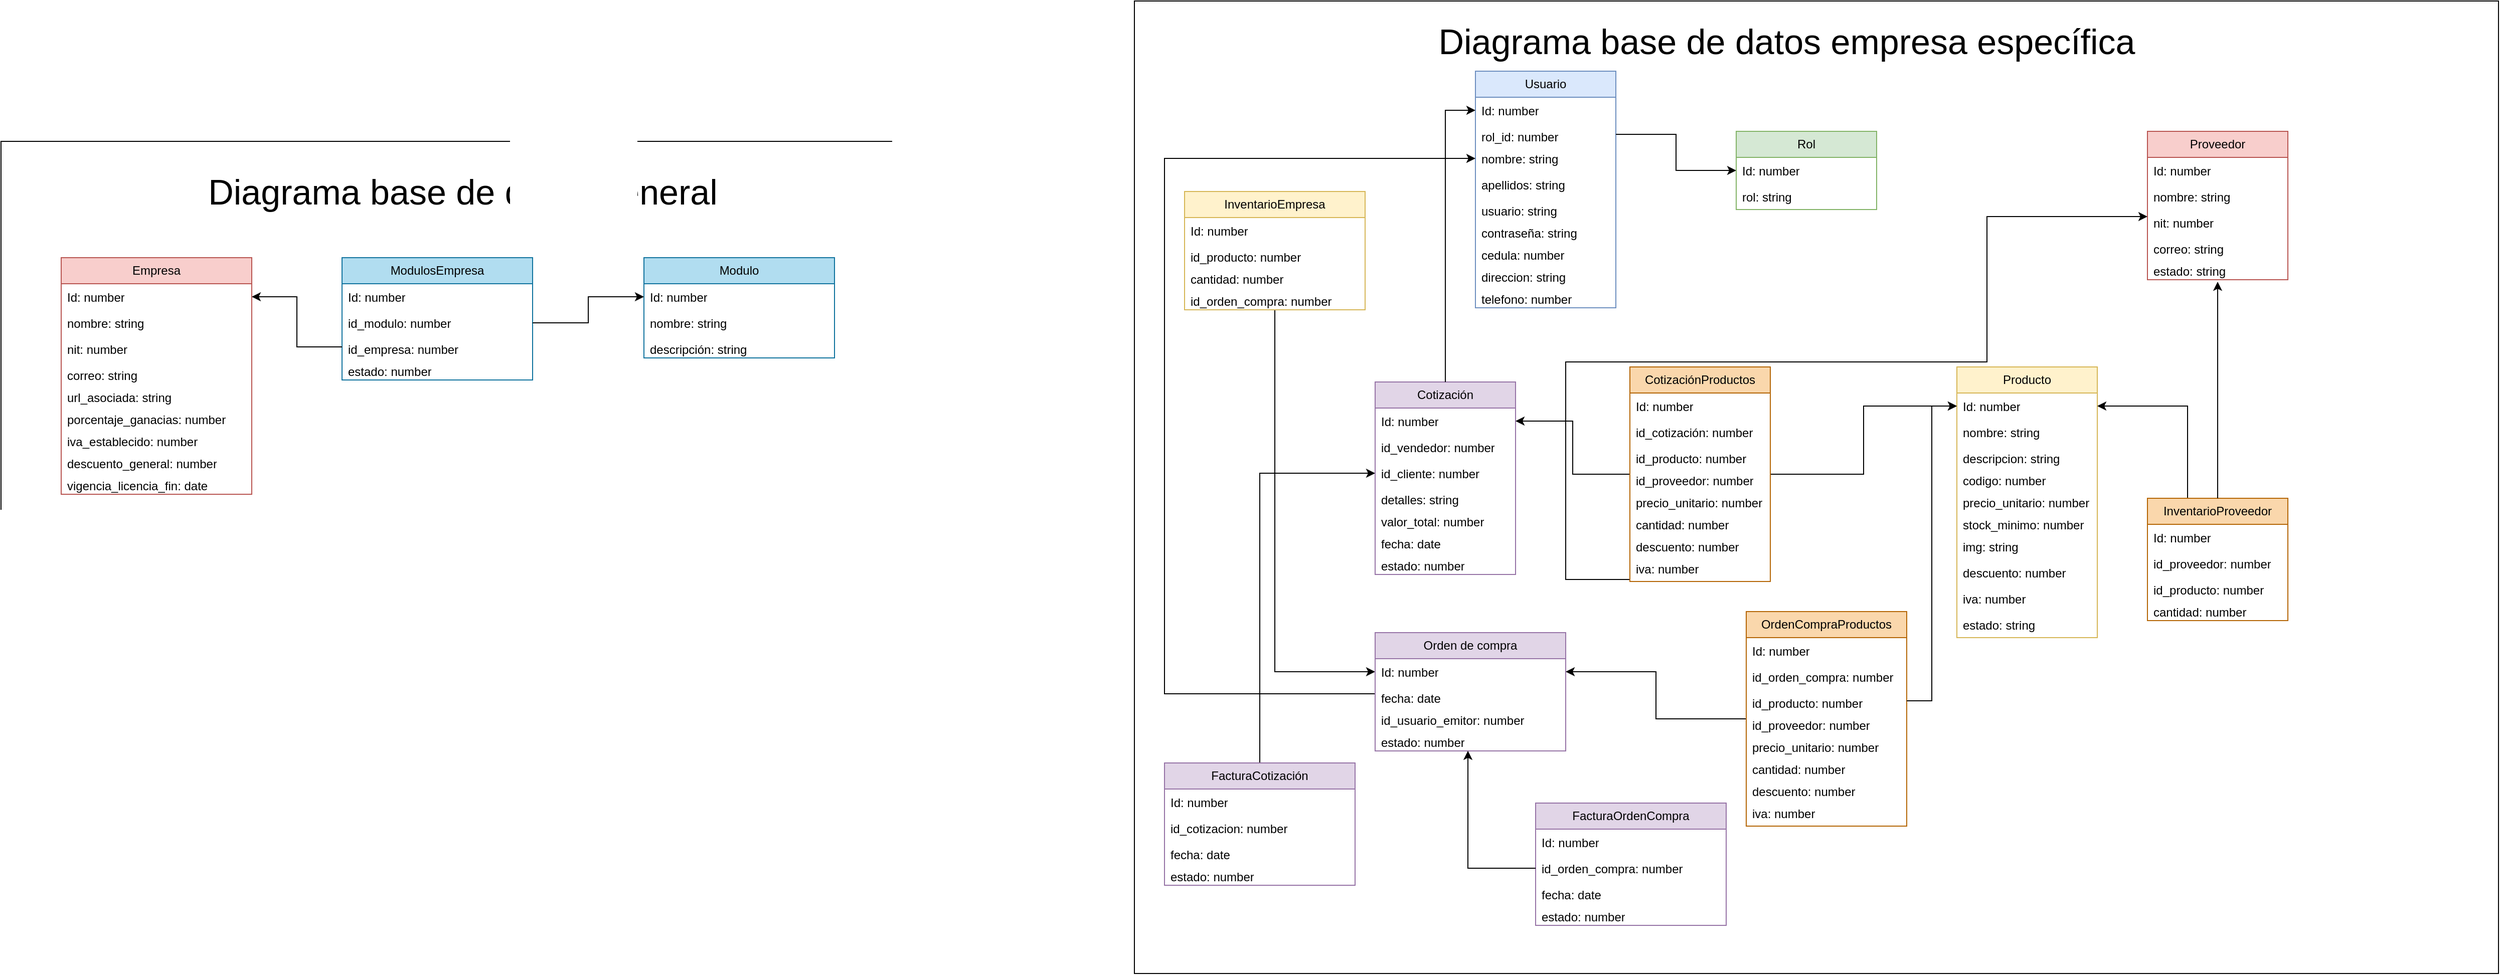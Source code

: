 <mxfile version="24.2.5" type="device">
  <diagram id="C5RBs43oDa-KdzZeNtuy" name="Page-1">
    <mxGraphModel dx="3012" dy="654" grid="1" gridSize="10" guides="1" tooltips="1" connect="1" arrows="1" fold="1" page="1" pageScale="1" pageWidth="827" pageHeight="1169" math="0" shadow="0">
      <root>
        <mxCell id="WIyWlLk6GJQsqaUBKTNV-0" />
        <mxCell id="WIyWlLk6GJQsqaUBKTNV-1" parent="WIyWlLk6GJQsqaUBKTNV-0" />
        <mxCell id="5zGnmyTfFPHYmMDMAzCC-140" value="" style="rounded=0;whiteSpace=wrap;html=1;" parent="WIyWlLk6GJQsqaUBKTNV-1" vertex="1">
          <mxGeometry x="-220" y="20" width="1360" height="970" as="geometry" />
        </mxCell>
        <mxCell id="5zGnmyTfFPHYmMDMAzCC-137" value="" style="rounded=0;whiteSpace=wrap;html=1;" parent="WIyWlLk6GJQsqaUBKTNV-1" vertex="1">
          <mxGeometry x="-1350" y="160" width="890" height="390" as="geometry" />
        </mxCell>
        <mxCell id="5zGnmyTfFPHYmMDMAzCC-3" value="Usuario" style="swimlane;fontStyle=0;childLayout=stackLayout;horizontal=1;startSize=26;fillColor=#dae8fc;horizontalStack=0;resizeParent=1;resizeParentMax=0;resizeLast=0;collapsible=1;marginBottom=0;whiteSpace=wrap;html=1;strokeColor=#6c8ebf;" parent="WIyWlLk6GJQsqaUBKTNV-1" vertex="1">
          <mxGeometry x="120" y="90" width="140" height="236" as="geometry" />
        </mxCell>
        <mxCell id="5zGnmyTfFPHYmMDMAzCC-4" value="Id: number" style="text;strokeColor=none;fillColor=none;align=left;verticalAlign=top;spacingLeft=4;spacingRight=4;overflow=hidden;rotatable=0;points=[[0,0.5],[1,0.5]];portConstraint=eastwest;whiteSpace=wrap;html=1;" parent="5zGnmyTfFPHYmMDMAzCC-3" vertex="1">
          <mxGeometry y="26" width="140" height="26" as="geometry" />
        </mxCell>
        <mxCell id="5zGnmyTfFPHYmMDMAzCC-10" value="rol_id: number" style="text;strokeColor=none;fillColor=none;align=left;verticalAlign=top;spacingLeft=4;spacingRight=4;overflow=hidden;rotatable=0;points=[[0,0.5],[1,0.5]];portConstraint=eastwest;whiteSpace=wrap;html=1;" parent="5zGnmyTfFPHYmMDMAzCC-3" vertex="1">
          <mxGeometry y="52" width="140" height="22" as="geometry" />
        </mxCell>
        <mxCell id="5zGnmyTfFPHYmMDMAzCC-5" value="nombre: string" style="text;strokeColor=none;fillColor=none;align=left;verticalAlign=top;spacingLeft=4;spacingRight=4;overflow=hidden;rotatable=0;points=[[0,0.5],[1,0.5]];portConstraint=eastwest;whiteSpace=wrap;html=1;" parent="5zGnmyTfFPHYmMDMAzCC-3" vertex="1">
          <mxGeometry y="74" width="140" height="26" as="geometry" />
        </mxCell>
        <mxCell id="5zGnmyTfFPHYmMDMAzCC-6" value="apellidos: string" style="text;strokeColor=none;fillColor=none;align=left;verticalAlign=top;spacingLeft=4;spacingRight=4;overflow=hidden;rotatable=0;points=[[0,0.5],[1,0.5]];portConstraint=eastwest;whiteSpace=wrap;html=1;" parent="5zGnmyTfFPHYmMDMAzCC-3" vertex="1">
          <mxGeometry y="100" width="140" height="26" as="geometry" />
        </mxCell>
        <mxCell id="5zGnmyTfFPHYmMDMAzCC-9" value="usuario: string" style="text;strokeColor=none;fillColor=none;align=left;verticalAlign=top;spacingLeft=4;spacingRight=4;overflow=hidden;rotatable=0;points=[[0,0.5],[1,0.5]];portConstraint=eastwest;whiteSpace=wrap;html=1;" parent="5zGnmyTfFPHYmMDMAzCC-3" vertex="1">
          <mxGeometry y="126" width="140" height="22" as="geometry" />
        </mxCell>
        <mxCell id="5zGnmyTfFPHYmMDMAzCC-14" value="contraseña: string" style="text;strokeColor=none;fillColor=none;align=left;verticalAlign=top;spacingLeft=4;spacingRight=4;overflow=hidden;rotatable=0;points=[[0,0.5],[1,0.5]];portConstraint=eastwest;whiteSpace=wrap;html=1;" parent="5zGnmyTfFPHYmMDMAzCC-3" vertex="1">
          <mxGeometry y="148" width="140" height="22" as="geometry" />
        </mxCell>
        <mxCell id="5zGnmyTfFPHYmMDMAzCC-7" value="cedula: number" style="text;strokeColor=none;fillColor=none;align=left;verticalAlign=top;spacingLeft=4;spacingRight=4;overflow=hidden;rotatable=0;points=[[0,0.5],[1,0.5]];portConstraint=eastwest;whiteSpace=wrap;html=1;" parent="5zGnmyTfFPHYmMDMAzCC-3" vertex="1">
          <mxGeometry y="170" width="140" height="22" as="geometry" />
        </mxCell>
        <mxCell id="5zGnmyTfFPHYmMDMAzCC-144" value="direccion: string" style="text;strokeColor=none;fillColor=none;align=left;verticalAlign=top;spacingLeft=4;spacingRight=4;overflow=hidden;rotatable=0;points=[[0,0.5],[1,0.5]];portConstraint=eastwest;whiteSpace=wrap;html=1;" parent="5zGnmyTfFPHYmMDMAzCC-3" vertex="1">
          <mxGeometry y="192" width="140" height="22" as="geometry" />
        </mxCell>
        <mxCell id="5zGnmyTfFPHYmMDMAzCC-145" value="telefono: number" style="text;strokeColor=none;fillColor=none;align=left;verticalAlign=top;spacingLeft=4;spacingRight=4;overflow=hidden;rotatable=0;points=[[0,0.5],[1,0.5]];portConstraint=eastwest;whiteSpace=wrap;html=1;" parent="5zGnmyTfFPHYmMDMAzCC-3" vertex="1">
          <mxGeometry y="214" width="140" height="22" as="geometry" />
        </mxCell>
        <mxCell id="5zGnmyTfFPHYmMDMAzCC-15" value="Rol" style="swimlane;fontStyle=0;childLayout=stackLayout;horizontal=1;startSize=26;fillColor=#d5e8d4;horizontalStack=0;resizeParent=1;resizeParentMax=0;resizeLast=0;collapsible=1;marginBottom=0;whiteSpace=wrap;html=1;strokeColor=#82b366;" parent="WIyWlLk6GJQsqaUBKTNV-1" vertex="1">
          <mxGeometry x="380" y="150" width="140" height="78" as="geometry" />
        </mxCell>
        <mxCell id="5zGnmyTfFPHYmMDMAzCC-16" value="Id: number" style="text;strokeColor=none;fillColor=none;align=left;verticalAlign=top;spacingLeft=4;spacingRight=4;overflow=hidden;rotatable=0;points=[[0,0.5],[1,0.5]];portConstraint=eastwest;whiteSpace=wrap;html=1;" parent="5zGnmyTfFPHYmMDMAzCC-15" vertex="1">
          <mxGeometry y="26" width="140" height="26" as="geometry" />
        </mxCell>
        <mxCell id="5zGnmyTfFPHYmMDMAzCC-17" value="rol: string" style="text;strokeColor=none;fillColor=none;align=left;verticalAlign=top;spacingLeft=4;spacingRight=4;overflow=hidden;rotatable=0;points=[[0,0.5],[1,0.5]];portConstraint=eastwest;whiteSpace=wrap;html=1;" parent="5zGnmyTfFPHYmMDMAzCC-15" vertex="1">
          <mxGeometry y="52" width="140" height="26" as="geometry" />
        </mxCell>
        <mxCell id="5zGnmyTfFPHYmMDMAzCC-29" value="Proveedor" style="swimlane;fontStyle=0;childLayout=stackLayout;horizontal=1;startSize=26;fillColor=#f8cecc;horizontalStack=0;resizeParent=1;resizeParentMax=0;resizeLast=0;collapsible=1;marginBottom=0;whiteSpace=wrap;html=1;strokeColor=#b85450;" parent="WIyWlLk6GJQsqaUBKTNV-1" vertex="1">
          <mxGeometry x="790" y="150" width="140" height="148" as="geometry" />
        </mxCell>
        <mxCell id="5zGnmyTfFPHYmMDMAzCC-30" value="Id: number" style="text;strokeColor=none;fillColor=none;align=left;verticalAlign=top;spacingLeft=4;spacingRight=4;overflow=hidden;rotatable=0;points=[[0,0.5],[1,0.5]];portConstraint=eastwest;whiteSpace=wrap;html=1;" parent="5zGnmyTfFPHYmMDMAzCC-29" vertex="1">
          <mxGeometry y="26" width="140" height="26" as="geometry" />
        </mxCell>
        <mxCell id="5zGnmyTfFPHYmMDMAzCC-31" value="nombre: string" style="text;strokeColor=none;fillColor=none;align=left;verticalAlign=top;spacingLeft=4;spacingRight=4;overflow=hidden;rotatable=0;points=[[0,0.5],[1,0.5]];portConstraint=eastwest;whiteSpace=wrap;html=1;" parent="5zGnmyTfFPHYmMDMAzCC-29" vertex="1">
          <mxGeometry y="52" width="140" height="26" as="geometry" />
        </mxCell>
        <mxCell id="5zGnmyTfFPHYmMDMAzCC-32" value="nit: number" style="text;strokeColor=none;fillColor=none;align=left;verticalAlign=top;spacingLeft=4;spacingRight=4;overflow=hidden;rotatable=0;points=[[0,0.5],[1,0.5]];portConstraint=eastwest;whiteSpace=wrap;html=1;" parent="5zGnmyTfFPHYmMDMAzCC-29" vertex="1">
          <mxGeometry y="78" width="140" height="26" as="geometry" />
        </mxCell>
        <mxCell id="5zGnmyTfFPHYmMDMAzCC-33" value="correo: string" style="text;strokeColor=none;fillColor=none;align=left;verticalAlign=top;spacingLeft=4;spacingRight=4;overflow=hidden;rotatable=0;points=[[0,0.5],[1,0.5]];portConstraint=eastwest;whiteSpace=wrap;html=1;" parent="5zGnmyTfFPHYmMDMAzCC-29" vertex="1">
          <mxGeometry y="104" width="140" height="22" as="geometry" />
        </mxCell>
        <mxCell id="8UGv5qSKdL5FKsUaXSDd-0" value="estado: string" style="text;strokeColor=none;fillColor=none;align=left;verticalAlign=top;spacingLeft=4;spacingRight=4;overflow=hidden;rotatable=0;points=[[0,0.5],[1,0.5]];portConstraint=eastwest;whiteSpace=wrap;html=1;" vertex="1" parent="5zGnmyTfFPHYmMDMAzCC-29">
          <mxGeometry y="126" width="140" height="22" as="geometry" />
        </mxCell>
        <mxCell id="5zGnmyTfFPHYmMDMAzCC-34" value="Producto" style="swimlane;fontStyle=0;childLayout=stackLayout;horizontal=1;startSize=26;fillColor=#fff2cc;horizontalStack=0;resizeParent=1;resizeParentMax=0;resizeLast=0;collapsible=1;marginBottom=0;whiteSpace=wrap;html=1;strokeColor=#d6b656;" parent="WIyWlLk6GJQsqaUBKTNV-1" vertex="1">
          <mxGeometry x="600" y="385" width="140" height="270" as="geometry" />
        </mxCell>
        <mxCell id="5zGnmyTfFPHYmMDMAzCC-35" value="Id: number" style="text;strokeColor=none;fillColor=none;align=left;verticalAlign=top;spacingLeft=4;spacingRight=4;overflow=hidden;rotatable=0;points=[[0,0.5],[1,0.5]];portConstraint=eastwest;whiteSpace=wrap;html=1;" parent="5zGnmyTfFPHYmMDMAzCC-34" vertex="1">
          <mxGeometry y="26" width="140" height="26" as="geometry" />
        </mxCell>
        <mxCell id="5zGnmyTfFPHYmMDMAzCC-36" value="nombre: string" style="text;strokeColor=none;fillColor=none;align=left;verticalAlign=top;spacingLeft=4;spacingRight=4;overflow=hidden;rotatable=0;points=[[0,0.5],[1,0.5]];portConstraint=eastwest;whiteSpace=wrap;html=1;" parent="5zGnmyTfFPHYmMDMAzCC-34" vertex="1">
          <mxGeometry y="52" width="140" height="26" as="geometry" />
        </mxCell>
        <mxCell id="5zGnmyTfFPHYmMDMAzCC-40" value="descripcion: string" style="text;strokeColor=none;fillColor=none;align=left;verticalAlign=top;spacingLeft=4;spacingRight=4;overflow=hidden;rotatable=0;points=[[0,0.5],[1,0.5]];portConstraint=eastwest;whiteSpace=wrap;html=1;" parent="5zGnmyTfFPHYmMDMAzCC-34" vertex="1">
          <mxGeometry y="78" width="140" height="22" as="geometry" />
        </mxCell>
        <mxCell id="5zGnmyTfFPHYmMDMAzCC-42" value="codigo: number" style="text;strokeColor=none;fillColor=none;align=left;verticalAlign=top;spacingLeft=4;spacingRight=4;overflow=hidden;rotatable=0;points=[[0,0.5],[1,0.5]];portConstraint=eastwest;whiteSpace=wrap;html=1;" parent="5zGnmyTfFPHYmMDMAzCC-34" vertex="1">
          <mxGeometry y="100" width="140" height="22" as="geometry" />
        </mxCell>
        <mxCell id="5zGnmyTfFPHYmMDMAzCC-41" value="precio_unitario: number" style="text;strokeColor=none;fillColor=none;align=left;verticalAlign=top;spacingLeft=4;spacingRight=4;overflow=hidden;rotatable=0;points=[[0,0.5],[1,0.5]];portConstraint=eastwest;whiteSpace=wrap;html=1;" parent="5zGnmyTfFPHYmMDMAzCC-34" vertex="1">
          <mxGeometry y="122" width="140" height="22" as="geometry" />
        </mxCell>
        <mxCell id="5zGnmyTfFPHYmMDMAzCC-39" value="stock_minimo: number" style="text;strokeColor=none;fillColor=none;align=left;verticalAlign=top;spacingLeft=4;spacingRight=4;overflow=hidden;rotatable=0;points=[[0,0.5],[1,0.5]];portConstraint=eastwest;whiteSpace=wrap;html=1;" parent="5zGnmyTfFPHYmMDMAzCC-34" vertex="1">
          <mxGeometry y="144" width="140" height="22" as="geometry" />
        </mxCell>
        <mxCell id="5zGnmyTfFPHYmMDMAzCC-37" value="img: string" style="text;strokeColor=none;fillColor=none;align=left;verticalAlign=top;spacingLeft=4;spacingRight=4;overflow=hidden;rotatable=0;points=[[0,0.5],[1,0.5]];portConstraint=eastwest;whiteSpace=wrap;html=1;" parent="5zGnmyTfFPHYmMDMAzCC-34" vertex="1">
          <mxGeometry y="166" width="140" height="26" as="geometry" />
        </mxCell>
        <mxCell id="5zGnmyTfFPHYmMDMAzCC-47" value="descuento: number" style="text;strokeColor=none;fillColor=none;align=left;verticalAlign=top;spacingLeft=4;spacingRight=4;overflow=hidden;rotatable=0;points=[[0,0.5],[1,0.5]];portConstraint=eastwest;whiteSpace=wrap;html=1;" parent="5zGnmyTfFPHYmMDMAzCC-34" vertex="1">
          <mxGeometry y="192" width="140" height="26" as="geometry" />
        </mxCell>
        <mxCell id="5zGnmyTfFPHYmMDMAzCC-83" value="iva: number" style="text;strokeColor=none;fillColor=none;align=left;verticalAlign=top;spacingLeft=4;spacingRight=4;overflow=hidden;rotatable=0;points=[[0,0.5],[1,0.5]];portConstraint=eastwest;whiteSpace=wrap;html=1;" parent="5zGnmyTfFPHYmMDMAzCC-34" vertex="1">
          <mxGeometry y="218" width="140" height="26" as="geometry" />
        </mxCell>
        <mxCell id="8UGv5qSKdL5FKsUaXSDd-1" value="estado: string" style="text;strokeColor=none;fillColor=none;align=left;verticalAlign=top;spacingLeft=4;spacingRight=4;overflow=hidden;rotatable=0;points=[[0,0.5],[1,0.5]];portConstraint=eastwest;whiteSpace=wrap;html=1;" vertex="1" parent="5zGnmyTfFPHYmMDMAzCC-34">
          <mxGeometry y="244" width="140" height="26" as="geometry" />
        </mxCell>
        <mxCell id="5zGnmyTfFPHYmMDMAzCC-58" style="edgeStyle=orthogonalEdgeStyle;rounded=0;orthogonalLoop=1;jettySize=auto;html=1;entryX=1;entryY=0.5;entryDx=0;entryDy=0;" parent="WIyWlLk6GJQsqaUBKTNV-1" source="5zGnmyTfFPHYmMDMAzCC-48" target="5zGnmyTfFPHYmMDMAzCC-35" edge="1">
          <mxGeometry relative="1" as="geometry">
            <Array as="points">
              <mxPoint x="830" y="424" />
            </Array>
          </mxGeometry>
        </mxCell>
        <mxCell id="5zGnmyTfFPHYmMDMAzCC-48" value="InventarioProveedor" style="swimlane;fontStyle=0;childLayout=stackLayout;horizontal=1;startSize=26;fillColor=#fad7ac;horizontalStack=0;resizeParent=1;resizeParentMax=0;resizeLast=0;collapsible=1;marginBottom=0;whiteSpace=wrap;html=1;strokeColor=#b46504;" parent="WIyWlLk6GJQsqaUBKTNV-1" vertex="1">
          <mxGeometry x="790" y="516" width="140" height="122" as="geometry" />
        </mxCell>
        <mxCell id="5zGnmyTfFPHYmMDMAzCC-49" value="Id: number" style="text;strokeColor=none;fillColor=none;align=left;verticalAlign=top;spacingLeft=4;spacingRight=4;overflow=hidden;rotatable=0;points=[[0,0.5],[1,0.5]];portConstraint=eastwest;whiteSpace=wrap;html=1;" parent="5zGnmyTfFPHYmMDMAzCC-48" vertex="1">
          <mxGeometry y="26" width="140" height="26" as="geometry" />
        </mxCell>
        <mxCell id="5zGnmyTfFPHYmMDMAzCC-50" value="id_proveedor: number" style="text;strokeColor=none;fillColor=none;align=left;verticalAlign=top;spacingLeft=4;spacingRight=4;overflow=hidden;rotatable=0;points=[[0,0.5],[1,0.5]];portConstraint=eastwest;whiteSpace=wrap;html=1;" parent="5zGnmyTfFPHYmMDMAzCC-48" vertex="1">
          <mxGeometry y="52" width="140" height="26" as="geometry" />
        </mxCell>
        <mxCell id="5zGnmyTfFPHYmMDMAzCC-51" value="id_producto: number" style="text;strokeColor=none;fillColor=none;align=left;verticalAlign=top;spacingLeft=4;spacingRight=4;overflow=hidden;rotatable=0;points=[[0,0.5],[1,0.5]];portConstraint=eastwest;whiteSpace=wrap;html=1;" parent="5zGnmyTfFPHYmMDMAzCC-48" vertex="1">
          <mxGeometry y="78" width="140" height="22" as="geometry" />
        </mxCell>
        <mxCell id="5zGnmyTfFPHYmMDMAzCC-52" value="cantidad: number" style="text;strokeColor=none;fillColor=none;align=left;verticalAlign=top;spacingLeft=4;spacingRight=4;overflow=hidden;rotatable=0;points=[[0,0.5],[1,0.5]];portConstraint=eastwest;whiteSpace=wrap;html=1;" parent="5zGnmyTfFPHYmMDMAzCC-48" vertex="1">
          <mxGeometry y="100" width="140" height="22" as="geometry" />
        </mxCell>
        <mxCell id="5zGnmyTfFPHYmMDMAzCC-57" style="edgeStyle=orthogonalEdgeStyle;rounded=0;orthogonalLoop=1;jettySize=auto;html=1;" parent="WIyWlLk6GJQsqaUBKTNV-1" source="5zGnmyTfFPHYmMDMAzCC-48" edge="1">
          <mxGeometry relative="1" as="geometry">
            <mxPoint x="860" y="300" as="targetPoint" />
          </mxGeometry>
        </mxCell>
        <mxCell id="5zGnmyTfFPHYmMDMAzCC-109" style="edgeStyle=orthogonalEdgeStyle;rounded=0;orthogonalLoop=1;jettySize=auto;html=1;entryX=0;entryY=0.5;entryDx=0;entryDy=0;" parent="WIyWlLk6GJQsqaUBKTNV-1" source="5zGnmyTfFPHYmMDMAzCC-59" target="5zGnmyTfFPHYmMDMAzCC-90" edge="1">
          <mxGeometry relative="1" as="geometry" />
        </mxCell>
        <mxCell id="5zGnmyTfFPHYmMDMAzCC-59" value="InventarioEmpresa" style="swimlane;fontStyle=0;childLayout=stackLayout;horizontal=1;startSize=26;fillColor=#fff2cc;horizontalStack=0;resizeParent=1;resizeParentMax=0;resizeLast=0;collapsible=1;marginBottom=0;whiteSpace=wrap;html=1;strokeColor=#d6b656;" parent="WIyWlLk6GJQsqaUBKTNV-1" vertex="1">
          <mxGeometry x="-170" y="210" width="180" height="118" as="geometry" />
        </mxCell>
        <mxCell id="5zGnmyTfFPHYmMDMAzCC-60" value="Id: number" style="text;strokeColor=none;fillColor=none;align=left;verticalAlign=top;spacingLeft=4;spacingRight=4;overflow=hidden;rotatable=0;points=[[0,0.5],[1,0.5]];portConstraint=eastwest;whiteSpace=wrap;html=1;" parent="5zGnmyTfFPHYmMDMAzCC-59" vertex="1">
          <mxGeometry y="26" width="180" height="26" as="geometry" />
        </mxCell>
        <mxCell id="5zGnmyTfFPHYmMDMAzCC-62" value="id_producto: number" style="text;strokeColor=none;fillColor=none;align=left;verticalAlign=top;spacingLeft=4;spacingRight=4;overflow=hidden;rotatable=0;points=[[0,0.5],[1,0.5]];portConstraint=eastwest;whiteSpace=wrap;html=1;" parent="5zGnmyTfFPHYmMDMAzCC-59" vertex="1">
          <mxGeometry y="52" width="180" height="22" as="geometry" />
        </mxCell>
        <mxCell id="5zGnmyTfFPHYmMDMAzCC-63" value="cantidad: number" style="text;strokeColor=none;fillColor=none;align=left;verticalAlign=top;spacingLeft=4;spacingRight=4;overflow=hidden;rotatable=0;points=[[0,0.5],[1,0.5]];portConstraint=eastwest;whiteSpace=wrap;html=1;" parent="5zGnmyTfFPHYmMDMAzCC-59" vertex="1">
          <mxGeometry y="74" width="180" height="22" as="geometry" />
        </mxCell>
        <mxCell id="5zGnmyTfFPHYmMDMAzCC-108" value="id_orden_compra: number" style="text;strokeColor=none;fillColor=none;align=left;verticalAlign=top;spacingLeft=4;spacingRight=4;overflow=hidden;rotatable=0;points=[[0,0.5],[1,0.5]];portConstraint=eastwest;whiteSpace=wrap;html=1;" parent="5zGnmyTfFPHYmMDMAzCC-59" vertex="1">
          <mxGeometry y="96" width="180" height="22" as="geometry" />
        </mxCell>
        <mxCell id="5zGnmyTfFPHYmMDMAzCC-64" value="Cotización" style="swimlane;fontStyle=0;childLayout=stackLayout;horizontal=1;startSize=26;fillColor=#e1d5e7;horizontalStack=0;resizeParent=1;resizeParentMax=0;resizeLast=0;collapsible=1;marginBottom=0;whiteSpace=wrap;html=1;strokeColor=#9673a6;" parent="WIyWlLk6GJQsqaUBKTNV-1" vertex="1">
          <mxGeometry x="20" y="400" width="140" height="192" as="geometry" />
        </mxCell>
        <mxCell id="5zGnmyTfFPHYmMDMAzCC-65" value="Id: number" style="text;strokeColor=none;fillColor=none;align=left;verticalAlign=top;spacingLeft=4;spacingRight=4;overflow=hidden;rotatable=0;points=[[0,0.5],[1,0.5]];portConstraint=eastwest;whiteSpace=wrap;html=1;" parent="5zGnmyTfFPHYmMDMAzCC-64" vertex="1">
          <mxGeometry y="26" width="140" height="26" as="geometry" />
        </mxCell>
        <mxCell id="5zGnmyTfFPHYmMDMAzCC-66" value="id_vendedor: number" style="text;strokeColor=none;fillColor=none;align=left;verticalAlign=top;spacingLeft=4;spacingRight=4;overflow=hidden;rotatable=0;points=[[0,0.5],[1,0.5]];portConstraint=eastwest;whiteSpace=wrap;html=1;" parent="5zGnmyTfFPHYmMDMAzCC-64" vertex="1">
          <mxGeometry y="52" width="140" height="26" as="geometry" />
        </mxCell>
        <mxCell id="5zGnmyTfFPHYmMDMAzCC-86" value="id_cliente: number" style="text;strokeColor=none;fillColor=none;align=left;verticalAlign=top;spacingLeft=4;spacingRight=4;overflow=hidden;rotatable=0;points=[[0,0.5],[1,0.5]];portConstraint=eastwest;whiteSpace=wrap;html=1;" parent="5zGnmyTfFPHYmMDMAzCC-64" vertex="1">
          <mxGeometry y="78" width="140" height="26" as="geometry" />
        </mxCell>
        <mxCell id="5zGnmyTfFPHYmMDMAzCC-67" value="detalles: string" style="text;strokeColor=none;fillColor=none;align=left;verticalAlign=top;spacingLeft=4;spacingRight=4;overflow=hidden;rotatable=0;points=[[0,0.5],[1,0.5]];portConstraint=eastwest;whiteSpace=wrap;html=1;" parent="5zGnmyTfFPHYmMDMAzCC-64" vertex="1">
          <mxGeometry y="104" width="140" height="22" as="geometry" />
        </mxCell>
        <mxCell id="5zGnmyTfFPHYmMDMAzCC-68" value="valor_total: number" style="text;strokeColor=none;fillColor=none;align=left;verticalAlign=top;spacingLeft=4;spacingRight=4;overflow=hidden;rotatable=0;points=[[0,0.5],[1,0.5]];portConstraint=eastwest;whiteSpace=wrap;html=1;" parent="5zGnmyTfFPHYmMDMAzCC-64" vertex="1">
          <mxGeometry y="126" width="140" height="22" as="geometry" />
        </mxCell>
        <mxCell id="5zGnmyTfFPHYmMDMAzCC-85" value="fecha: date" style="text;strokeColor=none;fillColor=none;align=left;verticalAlign=top;spacingLeft=4;spacingRight=4;overflow=hidden;rotatable=0;points=[[0,0.5],[1,0.5]];portConstraint=eastwest;whiteSpace=wrap;html=1;" parent="5zGnmyTfFPHYmMDMAzCC-64" vertex="1">
          <mxGeometry y="148" width="140" height="22" as="geometry" />
        </mxCell>
        <mxCell id="5zGnmyTfFPHYmMDMAzCC-69" value="estado: number" style="text;strokeColor=none;fillColor=none;align=left;verticalAlign=top;spacingLeft=4;spacingRight=4;overflow=hidden;rotatable=0;points=[[0,0.5],[1,0.5]];portConstraint=eastwest;whiteSpace=wrap;html=1;" parent="5zGnmyTfFPHYmMDMAzCC-64" vertex="1">
          <mxGeometry y="170" width="140" height="22" as="geometry" />
        </mxCell>
        <mxCell id="5zGnmyTfFPHYmMDMAzCC-73" style="edgeStyle=orthogonalEdgeStyle;rounded=0;orthogonalLoop=1;jettySize=auto;html=1;entryX=0;entryY=0.5;entryDx=0;entryDy=0;" parent="WIyWlLk6GJQsqaUBKTNV-1" source="5zGnmyTfFPHYmMDMAzCC-64" target="5zGnmyTfFPHYmMDMAzCC-4" edge="1">
          <mxGeometry relative="1" as="geometry">
            <mxPoint x="70" y="300" as="targetPoint" />
          </mxGeometry>
        </mxCell>
        <mxCell id="5zGnmyTfFPHYmMDMAzCC-80" style="edgeStyle=orthogonalEdgeStyle;rounded=0;orthogonalLoop=1;jettySize=auto;html=1;entryX=1;entryY=0.5;entryDx=0;entryDy=0;" parent="WIyWlLk6GJQsqaUBKTNV-1" source="5zGnmyTfFPHYmMDMAzCC-74" target="5zGnmyTfFPHYmMDMAzCC-65" edge="1">
          <mxGeometry relative="1" as="geometry" />
        </mxCell>
        <mxCell id="5zGnmyTfFPHYmMDMAzCC-81" style="edgeStyle=orthogonalEdgeStyle;rounded=0;orthogonalLoop=1;jettySize=auto;html=1;entryX=0;entryY=0.5;entryDx=0;entryDy=0;" parent="WIyWlLk6GJQsqaUBKTNV-1" source="5zGnmyTfFPHYmMDMAzCC-74" target="5zGnmyTfFPHYmMDMAzCC-35" edge="1">
          <mxGeometry relative="1" as="geometry" />
        </mxCell>
        <mxCell id="5zGnmyTfFPHYmMDMAzCC-143" style="edgeStyle=orthogonalEdgeStyle;rounded=0;orthogonalLoop=1;jettySize=auto;html=1;" parent="WIyWlLk6GJQsqaUBKTNV-1" source="5zGnmyTfFPHYmMDMAzCC-74" target="5zGnmyTfFPHYmMDMAzCC-32" edge="1">
          <mxGeometry relative="1" as="geometry">
            <Array as="points">
              <mxPoint x="210" y="597" />
              <mxPoint x="210" y="380" />
              <mxPoint x="630" y="380" />
              <mxPoint x="630" y="235" />
            </Array>
          </mxGeometry>
        </mxCell>
        <mxCell id="5zGnmyTfFPHYmMDMAzCC-74" value="CotizaciónProductos" style="swimlane;fontStyle=0;childLayout=stackLayout;horizontal=1;startSize=26;horizontalStack=0;resizeParent=1;resizeParentMax=0;resizeLast=0;collapsible=1;marginBottom=0;whiteSpace=wrap;html=1;fillColor=#fad7ac;strokeColor=#b46504;" parent="WIyWlLk6GJQsqaUBKTNV-1" vertex="1">
          <mxGeometry x="274" y="385" width="140" height="214" as="geometry" />
        </mxCell>
        <mxCell id="5zGnmyTfFPHYmMDMAzCC-75" value="Id: number" style="text;strokeColor=none;fillColor=none;align=left;verticalAlign=top;spacingLeft=4;spacingRight=4;overflow=hidden;rotatable=0;points=[[0,0.5],[1,0.5]];portConstraint=eastwest;whiteSpace=wrap;html=1;" parent="5zGnmyTfFPHYmMDMAzCC-74" vertex="1">
          <mxGeometry y="26" width="140" height="26" as="geometry" />
        </mxCell>
        <mxCell id="5zGnmyTfFPHYmMDMAzCC-76" value="id_cotización: number" style="text;strokeColor=none;fillColor=none;align=left;verticalAlign=top;spacingLeft=4;spacingRight=4;overflow=hidden;rotatable=0;points=[[0,0.5],[1,0.5]];portConstraint=eastwest;whiteSpace=wrap;html=1;" parent="5zGnmyTfFPHYmMDMAzCC-74" vertex="1">
          <mxGeometry y="52" width="140" height="26" as="geometry" />
        </mxCell>
        <mxCell id="5zGnmyTfFPHYmMDMAzCC-77" value="id_producto: number" style="text;strokeColor=none;fillColor=none;align=left;verticalAlign=top;spacingLeft=4;spacingRight=4;overflow=hidden;rotatable=0;points=[[0,0.5],[1,0.5]];portConstraint=eastwest;whiteSpace=wrap;html=1;" parent="5zGnmyTfFPHYmMDMAzCC-74" vertex="1">
          <mxGeometry y="78" width="140" height="22" as="geometry" />
        </mxCell>
        <mxCell id="5zGnmyTfFPHYmMDMAzCC-105" value="id_proveedor: number" style="text;strokeColor=none;fillColor=none;align=left;verticalAlign=top;spacingLeft=4;spacingRight=4;overflow=hidden;rotatable=0;points=[[0,0.5],[1,0.5]];portConstraint=eastwest;whiteSpace=wrap;html=1;" parent="5zGnmyTfFPHYmMDMAzCC-74" vertex="1">
          <mxGeometry y="100" width="140" height="22" as="geometry" />
        </mxCell>
        <mxCell id="5zGnmyTfFPHYmMDMAzCC-87" value="precio_unitario: number" style="text;strokeColor=none;fillColor=none;align=left;verticalAlign=top;spacingLeft=4;spacingRight=4;overflow=hidden;rotatable=0;points=[[0,0.5],[1,0.5]];portConstraint=eastwest;whiteSpace=wrap;html=1;" parent="5zGnmyTfFPHYmMDMAzCC-74" vertex="1">
          <mxGeometry y="122" width="140" height="22" as="geometry" />
        </mxCell>
        <mxCell id="5zGnmyTfFPHYmMDMAzCC-78" value="cantidad: number" style="text;strokeColor=none;fillColor=none;align=left;verticalAlign=top;spacingLeft=4;spacingRight=4;overflow=hidden;rotatable=0;points=[[0,0.5],[1,0.5]];portConstraint=eastwest;whiteSpace=wrap;html=1;" parent="5zGnmyTfFPHYmMDMAzCC-74" vertex="1">
          <mxGeometry y="144" width="140" height="22" as="geometry" />
        </mxCell>
        <mxCell id="5zGnmyTfFPHYmMDMAzCC-79" value="descuento: number" style="text;strokeColor=none;fillColor=none;align=left;verticalAlign=top;spacingLeft=4;spacingRight=4;overflow=hidden;rotatable=0;points=[[0,0.5],[1,0.5]];portConstraint=eastwest;whiteSpace=wrap;html=1;" parent="5zGnmyTfFPHYmMDMAzCC-74" vertex="1">
          <mxGeometry y="166" width="140" height="22" as="geometry" />
        </mxCell>
        <mxCell id="5zGnmyTfFPHYmMDMAzCC-84" value="iva: number" style="text;strokeColor=none;fillColor=none;align=left;verticalAlign=top;spacingLeft=4;spacingRight=4;overflow=hidden;rotatable=0;points=[[0,0.5],[1,0.5]];portConstraint=eastwest;whiteSpace=wrap;html=1;" parent="5zGnmyTfFPHYmMDMAzCC-74" vertex="1">
          <mxGeometry y="188" width="140" height="26" as="geometry" />
        </mxCell>
        <mxCell id="htOPqGFQPIFv7Vnmp9Pe-1" style="edgeStyle=orthogonalEdgeStyle;rounded=0;orthogonalLoop=1;jettySize=auto;html=1;entryX=0;entryY=0.5;entryDx=0;entryDy=0;" parent="WIyWlLk6GJQsqaUBKTNV-1" source="5zGnmyTfFPHYmMDMAzCC-89" target="5zGnmyTfFPHYmMDMAzCC-5" edge="1">
          <mxGeometry relative="1" as="geometry">
            <Array as="points">
              <mxPoint x="-190" y="711" />
              <mxPoint x="-190" y="177" />
            </Array>
          </mxGeometry>
        </mxCell>
        <mxCell id="5zGnmyTfFPHYmMDMAzCC-89" value="Orden de compra" style="swimlane;fontStyle=0;childLayout=stackLayout;horizontal=1;startSize=26;fillColor=#e1d5e7;horizontalStack=0;resizeParent=1;resizeParentMax=0;resizeLast=0;collapsible=1;marginBottom=0;whiteSpace=wrap;html=1;strokeColor=#9673a6;" parent="WIyWlLk6GJQsqaUBKTNV-1" vertex="1">
          <mxGeometry x="20" y="650" width="190" height="118" as="geometry" />
        </mxCell>
        <mxCell id="5zGnmyTfFPHYmMDMAzCC-90" value="Id: number" style="text;strokeColor=none;fillColor=none;align=left;verticalAlign=top;spacingLeft=4;spacingRight=4;overflow=hidden;rotatable=0;points=[[0,0.5],[1,0.5]];portConstraint=eastwest;whiteSpace=wrap;html=1;" parent="5zGnmyTfFPHYmMDMAzCC-89" vertex="1">
          <mxGeometry y="26" width="190" height="26" as="geometry" />
        </mxCell>
        <mxCell id="5zGnmyTfFPHYmMDMAzCC-95" value="fecha: date" style="text;strokeColor=none;fillColor=none;align=left;verticalAlign=top;spacingLeft=4;spacingRight=4;overflow=hidden;rotatable=0;points=[[0,0.5],[1,0.5]];portConstraint=eastwest;whiteSpace=wrap;html=1;" parent="5zGnmyTfFPHYmMDMAzCC-89" vertex="1">
          <mxGeometry y="52" width="190" height="22" as="geometry" />
        </mxCell>
        <mxCell id="htOPqGFQPIFv7Vnmp9Pe-2" value="id_usuario_emitor: number" style="text;strokeColor=none;fillColor=none;align=left;verticalAlign=top;spacingLeft=4;spacingRight=4;overflow=hidden;rotatable=0;points=[[0,0.5],[1,0.5]];portConstraint=eastwest;whiteSpace=wrap;html=1;" parent="5zGnmyTfFPHYmMDMAzCC-89" vertex="1">
          <mxGeometry y="74" width="190" height="22" as="geometry" />
        </mxCell>
        <mxCell id="5zGnmyTfFPHYmMDMAzCC-96" value="estado: number" style="text;strokeColor=none;fillColor=none;align=left;verticalAlign=top;spacingLeft=4;spacingRight=4;overflow=hidden;rotatable=0;points=[[0,0.5],[1,0.5]];portConstraint=eastwest;whiteSpace=wrap;html=1;" parent="5zGnmyTfFPHYmMDMAzCC-89" vertex="1">
          <mxGeometry y="96" width="190" height="22" as="geometry" />
        </mxCell>
        <mxCell id="5zGnmyTfFPHYmMDMAzCC-110" value="Empresa" style="swimlane;fontStyle=0;childLayout=stackLayout;horizontal=1;startSize=26;fillColor=#f8cecc;horizontalStack=0;resizeParent=1;resizeParentMax=0;resizeLast=0;collapsible=1;marginBottom=0;whiteSpace=wrap;html=1;strokeColor=#b85450;" parent="WIyWlLk6GJQsqaUBKTNV-1" vertex="1">
          <mxGeometry x="-1290" y="276" width="190" height="236" as="geometry" />
        </mxCell>
        <mxCell id="5zGnmyTfFPHYmMDMAzCC-111" value="Id: number" style="text;strokeColor=none;fillColor=none;align=left;verticalAlign=top;spacingLeft=4;spacingRight=4;overflow=hidden;rotatable=0;points=[[0,0.5],[1,0.5]];portConstraint=eastwest;whiteSpace=wrap;html=1;" parent="5zGnmyTfFPHYmMDMAzCC-110" vertex="1">
          <mxGeometry y="26" width="190" height="26" as="geometry" />
        </mxCell>
        <mxCell id="5zGnmyTfFPHYmMDMAzCC-112" value="nombre: string" style="text;strokeColor=none;fillColor=none;align=left;verticalAlign=top;spacingLeft=4;spacingRight=4;overflow=hidden;rotatable=0;points=[[0,0.5],[1,0.5]];portConstraint=eastwest;whiteSpace=wrap;html=1;" parent="5zGnmyTfFPHYmMDMAzCC-110" vertex="1">
          <mxGeometry y="52" width="190" height="26" as="geometry" />
        </mxCell>
        <mxCell id="5zGnmyTfFPHYmMDMAzCC-113" value="nit: number" style="text;strokeColor=none;fillColor=none;align=left;verticalAlign=top;spacingLeft=4;spacingRight=4;overflow=hidden;rotatable=0;points=[[0,0.5],[1,0.5]];portConstraint=eastwest;whiteSpace=wrap;html=1;" parent="5zGnmyTfFPHYmMDMAzCC-110" vertex="1">
          <mxGeometry y="78" width="190" height="26" as="geometry" />
        </mxCell>
        <mxCell id="5zGnmyTfFPHYmMDMAzCC-114" value="correo: string" style="text;strokeColor=none;fillColor=none;align=left;verticalAlign=top;spacingLeft=4;spacingRight=4;overflow=hidden;rotatable=0;points=[[0,0.5],[1,0.5]];portConstraint=eastwest;whiteSpace=wrap;html=1;" parent="5zGnmyTfFPHYmMDMAzCC-110" vertex="1">
          <mxGeometry y="104" width="190" height="22" as="geometry" />
        </mxCell>
        <mxCell id="htOPqGFQPIFv7Vnmp9Pe-0" value="url_asociada: string" style="text;strokeColor=none;fillColor=none;align=left;verticalAlign=top;spacingLeft=4;spacingRight=4;overflow=hidden;rotatable=0;points=[[0,0.5],[1,0.5]];portConstraint=eastwest;whiteSpace=wrap;html=1;" parent="5zGnmyTfFPHYmMDMAzCC-110" vertex="1">
          <mxGeometry y="126" width="190" height="22" as="geometry" />
        </mxCell>
        <mxCell id="5zGnmyTfFPHYmMDMAzCC-116" value="porcentaje_ganacias: number" style="text;strokeColor=none;fillColor=none;align=left;verticalAlign=top;spacingLeft=4;spacingRight=4;overflow=hidden;rotatable=0;points=[[0,0.5],[1,0.5]];portConstraint=eastwest;whiteSpace=wrap;html=1;" parent="5zGnmyTfFPHYmMDMAzCC-110" vertex="1">
          <mxGeometry y="148" width="190" height="22" as="geometry" />
        </mxCell>
        <mxCell id="5zGnmyTfFPHYmMDMAzCC-117" value="iva_establecido: number" style="text;strokeColor=none;fillColor=none;align=left;verticalAlign=top;spacingLeft=4;spacingRight=4;overflow=hidden;rotatable=0;points=[[0,0.5],[1,0.5]];portConstraint=eastwest;whiteSpace=wrap;html=1;" parent="5zGnmyTfFPHYmMDMAzCC-110" vertex="1">
          <mxGeometry y="170" width="190" height="22" as="geometry" />
        </mxCell>
        <mxCell id="5zGnmyTfFPHYmMDMAzCC-118" value="descuento_general: number" style="text;strokeColor=none;fillColor=none;align=left;verticalAlign=top;spacingLeft=4;spacingRight=4;overflow=hidden;rotatable=0;points=[[0,0.5],[1,0.5]];portConstraint=eastwest;whiteSpace=wrap;html=1;" parent="5zGnmyTfFPHYmMDMAzCC-110" vertex="1">
          <mxGeometry y="192" width="190" height="22" as="geometry" />
        </mxCell>
        <mxCell id="htOPqGFQPIFv7Vnmp9Pe-17" value="vigencia_licencia_fin: date" style="text;strokeColor=none;fillColor=none;align=left;verticalAlign=top;spacingLeft=4;spacingRight=4;overflow=hidden;rotatable=0;points=[[0,0.5],[1,0.5]];portConstraint=eastwest;whiteSpace=wrap;html=1;" parent="5zGnmyTfFPHYmMDMAzCC-110" vertex="1">
          <mxGeometry y="214" width="190" height="22" as="geometry" />
        </mxCell>
        <mxCell id="5zGnmyTfFPHYmMDMAzCC-119" value="Modulo" style="swimlane;fontStyle=0;childLayout=stackLayout;horizontal=1;startSize=26;fillColor=#b1ddf0;horizontalStack=0;resizeParent=1;resizeParentMax=0;resizeLast=0;collapsible=1;marginBottom=0;whiteSpace=wrap;html=1;strokeColor=#10739e;" parent="WIyWlLk6GJQsqaUBKTNV-1" vertex="1">
          <mxGeometry x="-709" y="276" width="190" height="100" as="geometry" />
        </mxCell>
        <mxCell id="5zGnmyTfFPHYmMDMAzCC-120" value="Id: number" style="text;strokeColor=none;fillColor=none;align=left;verticalAlign=top;spacingLeft=4;spacingRight=4;overflow=hidden;rotatable=0;points=[[0,0.5],[1,0.5]];portConstraint=eastwest;whiteSpace=wrap;html=1;" parent="5zGnmyTfFPHYmMDMAzCC-119" vertex="1">
          <mxGeometry y="26" width="190" height="26" as="geometry" />
        </mxCell>
        <mxCell id="5zGnmyTfFPHYmMDMAzCC-121" value="nombre: string" style="text;strokeColor=none;fillColor=none;align=left;verticalAlign=top;spacingLeft=4;spacingRight=4;overflow=hidden;rotatable=0;points=[[0,0.5],[1,0.5]];portConstraint=eastwest;whiteSpace=wrap;html=1;" parent="5zGnmyTfFPHYmMDMAzCC-119" vertex="1">
          <mxGeometry y="52" width="190" height="26" as="geometry" />
        </mxCell>
        <mxCell id="5zGnmyTfFPHYmMDMAzCC-127" value="descripción: string" style="text;strokeColor=none;fillColor=none;align=left;verticalAlign=top;spacingLeft=4;spacingRight=4;overflow=hidden;rotatable=0;points=[[0,0.5],[1,0.5]];portConstraint=eastwest;whiteSpace=wrap;html=1;" parent="5zGnmyTfFPHYmMDMAzCC-119" vertex="1">
          <mxGeometry y="78" width="190" height="22" as="geometry" />
        </mxCell>
        <mxCell id="5zGnmyTfFPHYmMDMAzCC-128" value="ModulosEmpresa" style="swimlane;fontStyle=0;childLayout=stackLayout;horizontal=1;startSize=26;fillColor=#b1ddf0;horizontalStack=0;resizeParent=1;resizeParentMax=0;resizeLast=0;collapsible=1;marginBottom=0;whiteSpace=wrap;html=1;strokeColor=#10739e;" parent="WIyWlLk6GJQsqaUBKTNV-1" vertex="1">
          <mxGeometry x="-1010" y="276" width="190" height="122" as="geometry" />
        </mxCell>
        <mxCell id="5zGnmyTfFPHYmMDMAzCC-129" value="Id: number" style="text;strokeColor=none;fillColor=none;align=left;verticalAlign=top;spacingLeft=4;spacingRight=4;overflow=hidden;rotatable=0;points=[[0,0.5],[1,0.5]];portConstraint=eastwest;whiteSpace=wrap;html=1;" parent="5zGnmyTfFPHYmMDMAzCC-128" vertex="1">
          <mxGeometry y="26" width="190" height="26" as="geometry" />
        </mxCell>
        <mxCell id="5zGnmyTfFPHYmMDMAzCC-130" value="id_modulo: number" style="text;strokeColor=none;fillColor=none;align=left;verticalAlign=top;spacingLeft=4;spacingRight=4;overflow=hidden;rotatable=0;points=[[0,0.5],[1,0.5]];portConstraint=eastwest;whiteSpace=wrap;html=1;" parent="5zGnmyTfFPHYmMDMAzCC-128" vertex="1">
          <mxGeometry y="52" width="190" height="26" as="geometry" />
        </mxCell>
        <mxCell id="5zGnmyTfFPHYmMDMAzCC-131" value="id_empresa: number" style="text;strokeColor=none;fillColor=none;align=left;verticalAlign=top;spacingLeft=4;spacingRight=4;overflow=hidden;rotatable=0;points=[[0,0.5],[1,0.5]];portConstraint=eastwest;whiteSpace=wrap;html=1;" parent="5zGnmyTfFPHYmMDMAzCC-128" vertex="1">
          <mxGeometry y="78" width="190" height="22" as="geometry" />
        </mxCell>
        <mxCell id="5zGnmyTfFPHYmMDMAzCC-132" value="estado: number" style="text;strokeColor=none;fillColor=none;align=left;verticalAlign=top;spacingLeft=4;spacingRight=4;overflow=hidden;rotatable=0;points=[[0,0.5],[1,0.5]];portConstraint=eastwest;whiteSpace=wrap;html=1;" parent="5zGnmyTfFPHYmMDMAzCC-128" vertex="1">
          <mxGeometry y="100" width="190" height="22" as="geometry" />
        </mxCell>
        <mxCell id="5zGnmyTfFPHYmMDMAzCC-133" style="edgeStyle=orthogonalEdgeStyle;rounded=0;orthogonalLoop=1;jettySize=auto;html=1;entryX=0;entryY=0.5;entryDx=0;entryDy=0;" parent="WIyWlLk6GJQsqaUBKTNV-1" source="5zGnmyTfFPHYmMDMAzCC-130" target="5zGnmyTfFPHYmMDMAzCC-120" edge="1">
          <mxGeometry relative="1" as="geometry" />
        </mxCell>
        <mxCell id="5zGnmyTfFPHYmMDMAzCC-134" style="edgeStyle=orthogonalEdgeStyle;rounded=0;orthogonalLoop=1;jettySize=auto;html=1;entryX=1;entryY=0.5;entryDx=0;entryDy=0;" parent="WIyWlLk6GJQsqaUBKTNV-1" source="5zGnmyTfFPHYmMDMAzCC-131" target="5zGnmyTfFPHYmMDMAzCC-111" edge="1">
          <mxGeometry relative="1" as="geometry" />
        </mxCell>
        <mxCell id="5zGnmyTfFPHYmMDMAzCC-138" value="&lt;font style=&quot;font-size: 35px;&quot;&gt;Diagrama base de datos general&lt;/font&gt;" style="text;html=1;align=center;verticalAlign=middle;resizable=0;points=[];autosize=1;strokeColor=none;fillColor=none;" parent="WIyWlLk6GJQsqaUBKTNV-1" vertex="1">
          <mxGeometry x="-1155" y="180" width="530" height="60" as="geometry" />
        </mxCell>
        <mxCell id="5zGnmyTfFPHYmMDMAzCC-141" value="&lt;font style=&quot;font-size: 35px;&quot;&gt;Diagrama base de datos empresa específica&lt;/font&gt;" style="text;html=1;align=center;verticalAlign=middle;resizable=0;points=[];autosize=1;strokeColor=none;fillColor=none;" parent="WIyWlLk6GJQsqaUBKTNV-1" vertex="1">
          <mxGeometry x="70" y="30" width="720" height="60" as="geometry" />
        </mxCell>
        <mxCell id="5zGnmyTfFPHYmMDMAzCC-142" style="edgeStyle=orthogonalEdgeStyle;rounded=0;orthogonalLoop=1;jettySize=auto;html=1;entryX=0;entryY=0.5;entryDx=0;entryDy=0;" parent="WIyWlLk6GJQsqaUBKTNV-1" source="5zGnmyTfFPHYmMDMAzCC-10" target="5zGnmyTfFPHYmMDMAzCC-15" edge="1">
          <mxGeometry relative="1" as="geometry" />
        </mxCell>
        <mxCell id="5zGnmyTfFPHYmMDMAzCC-146" value="FacturaOrdenCompra" style="swimlane;fontStyle=0;childLayout=stackLayout;horizontal=1;startSize=26;fillColor=#e1d5e7;horizontalStack=0;resizeParent=1;resizeParentMax=0;resizeLast=0;collapsible=1;marginBottom=0;whiteSpace=wrap;html=1;strokeColor=#9673a6;" parent="WIyWlLk6GJQsqaUBKTNV-1" vertex="1">
          <mxGeometry x="180" y="820" width="190" height="122" as="geometry" />
        </mxCell>
        <mxCell id="5zGnmyTfFPHYmMDMAzCC-147" value="Id: number" style="text;strokeColor=none;fillColor=none;align=left;verticalAlign=top;spacingLeft=4;spacingRight=4;overflow=hidden;rotatable=0;points=[[0,0.5],[1,0.5]];portConstraint=eastwest;whiteSpace=wrap;html=1;" parent="5zGnmyTfFPHYmMDMAzCC-146" vertex="1">
          <mxGeometry y="26" width="190" height="26" as="geometry" />
        </mxCell>
        <mxCell id="5zGnmyTfFPHYmMDMAzCC-148" value="id_orden_compra: number" style="text;strokeColor=none;fillColor=none;align=left;verticalAlign=top;spacingLeft=4;spacingRight=4;overflow=hidden;rotatable=0;points=[[0,0.5],[1,0.5]];portConstraint=eastwest;whiteSpace=wrap;html=1;" parent="5zGnmyTfFPHYmMDMAzCC-146" vertex="1">
          <mxGeometry y="52" width="190" height="26" as="geometry" />
        </mxCell>
        <mxCell id="5zGnmyTfFPHYmMDMAzCC-149" value="fecha: date" style="text;strokeColor=none;fillColor=none;align=left;verticalAlign=top;spacingLeft=4;spacingRight=4;overflow=hidden;rotatable=0;points=[[0,0.5],[1,0.5]];portConstraint=eastwest;whiteSpace=wrap;html=1;" parent="5zGnmyTfFPHYmMDMAzCC-146" vertex="1">
          <mxGeometry y="78" width="190" height="22" as="geometry" />
        </mxCell>
        <mxCell id="5zGnmyTfFPHYmMDMAzCC-150" value="estado: number" style="text;strokeColor=none;fillColor=none;align=left;verticalAlign=top;spacingLeft=4;spacingRight=4;overflow=hidden;rotatable=0;points=[[0,0.5],[1,0.5]];portConstraint=eastwest;whiteSpace=wrap;html=1;" parent="5zGnmyTfFPHYmMDMAzCC-146" vertex="1">
          <mxGeometry y="100" width="190" height="22" as="geometry" />
        </mxCell>
        <mxCell id="5zGnmyTfFPHYmMDMAzCC-152" style="edgeStyle=orthogonalEdgeStyle;rounded=0;orthogonalLoop=1;jettySize=auto;html=1;entryX=0.487;entryY=0.996;entryDx=0;entryDy=0;entryPerimeter=0;" parent="WIyWlLk6GJQsqaUBKTNV-1" source="5zGnmyTfFPHYmMDMAzCC-148" target="5zGnmyTfFPHYmMDMAzCC-96" edge="1">
          <mxGeometry relative="1" as="geometry" />
        </mxCell>
        <mxCell id="htOPqGFQPIFv7Vnmp9Pe-14" style="edgeStyle=orthogonalEdgeStyle;rounded=0;orthogonalLoop=1;jettySize=auto;html=1;entryX=1;entryY=0.5;entryDx=0;entryDy=0;" parent="WIyWlLk6GJQsqaUBKTNV-1" source="htOPqGFQPIFv7Vnmp9Pe-3" target="5zGnmyTfFPHYmMDMAzCC-90" edge="1">
          <mxGeometry relative="1" as="geometry" />
        </mxCell>
        <mxCell id="htOPqGFQPIFv7Vnmp9Pe-3" value="OrdenCompraProductos" style="swimlane;fontStyle=0;childLayout=stackLayout;horizontal=1;startSize=26;horizontalStack=0;resizeParent=1;resizeParentMax=0;resizeLast=0;collapsible=1;marginBottom=0;whiteSpace=wrap;html=1;fillColor=#fad7ac;strokeColor=#b46504;" parent="WIyWlLk6GJQsqaUBKTNV-1" vertex="1">
          <mxGeometry x="390" y="629" width="160" height="214" as="geometry" />
        </mxCell>
        <mxCell id="htOPqGFQPIFv7Vnmp9Pe-4" value="Id: number" style="text;strokeColor=none;fillColor=none;align=left;verticalAlign=top;spacingLeft=4;spacingRight=4;overflow=hidden;rotatable=0;points=[[0,0.5],[1,0.5]];portConstraint=eastwest;whiteSpace=wrap;html=1;" parent="htOPqGFQPIFv7Vnmp9Pe-3" vertex="1">
          <mxGeometry y="26" width="160" height="26" as="geometry" />
        </mxCell>
        <mxCell id="htOPqGFQPIFv7Vnmp9Pe-5" value="id_orden_compra: number" style="text;strokeColor=none;fillColor=none;align=left;verticalAlign=top;spacingLeft=4;spacingRight=4;overflow=hidden;rotatable=0;points=[[0,0.5],[1,0.5]];portConstraint=eastwest;whiteSpace=wrap;html=1;" parent="htOPqGFQPIFv7Vnmp9Pe-3" vertex="1">
          <mxGeometry y="52" width="160" height="26" as="geometry" />
        </mxCell>
        <mxCell id="htOPqGFQPIFv7Vnmp9Pe-6" value="id_producto: number" style="text;strokeColor=none;fillColor=none;align=left;verticalAlign=top;spacingLeft=4;spacingRight=4;overflow=hidden;rotatable=0;points=[[0,0.5],[1,0.5]];portConstraint=eastwest;whiteSpace=wrap;html=1;" parent="htOPqGFQPIFv7Vnmp9Pe-3" vertex="1">
          <mxGeometry y="78" width="160" height="22" as="geometry" />
        </mxCell>
        <mxCell id="htOPqGFQPIFv7Vnmp9Pe-7" value="id_proveedor: number" style="text;strokeColor=none;fillColor=none;align=left;verticalAlign=top;spacingLeft=4;spacingRight=4;overflow=hidden;rotatable=0;points=[[0,0.5],[1,0.5]];portConstraint=eastwest;whiteSpace=wrap;html=1;" parent="htOPqGFQPIFv7Vnmp9Pe-3" vertex="1">
          <mxGeometry y="100" width="160" height="22" as="geometry" />
        </mxCell>
        <mxCell id="htOPqGFQPIFv7Vnmp9Pe-8" value="precio_unitario: number" style="text;strokeColor=none;fillColor=none;align=left;verticalAlign=top;spacingLeft=4;spacingRight=4;overflow=hidden;rotatable=0;points=[[0,0.5],[1,0.5]];portConstraint=eastwest;whiteSpace=wrap;html=1;" parent="htOPqGFQPIFv7Vnmp9Pe-3" vertex="1">
          <mxGeometry y="122" width="160" height="22" as="geometry" />
        </mxCell>
        <mxCell id="htOPqGFQPIFv7Vnmp9Pe-9" value="cantidad: number" style="text;strokeColor=none;fillColor=none;align=left;verticalAlign=top;spacingLeft=4;spacingRight=4;overflow=hidden;rotatable=0;points=[[0,0.5],[1,0.5]];portConstraint=eastwest;whiteSpace=wrap;html=1;" parent="htOPqGFQPIFv7Vnmp9Pe-3" vertex="1">
          <mxGeometry y="144" width="160" height="22" as="geometry" />
        </mxCell>
        <mxCell id="htOPqGFQPIFv7Vnmp9Pe-10" value="descuento: number" style="text;strokeColor=none;fillColor=none;align=left;verticalAlign=top;spacingLeft=4;spacingRight=4;overflow=hidden;rotatable=0;points=[[0,0.5],[1,0.5]];portConstraint=eastwest;whiteSpace=wrap;html=1;" parent="htOPqGFQPIFv7Vnmp9Pe-3" vertex="1">
          <mxGeometry y="166" width="160" height="22" as="geometry" />
        </mxCell>
        <mxCell id="htOPqGFQPIFv7Vnmp9Pe-11" value="iva: number" style="text;strokeColor=none;fillColor=none;align=left;verticalAlign=top;spacingLeft=4;spacingRight=4;overflow=hidden;rotatable=0;points=[[0,0.5],[1,0.5]];portConstraint=eastwest;whiteSpace=wrap;html=1;" parent="htOPqGFQPIFv7Vnmp9Pe-3" vertex="1">
          <mxGeometry y="188" width="160" height="26" as="geometry" />
        </mxCell>
        <mxCell id="htOPqGFQPIFv7Vnmp9Pe-15" style="edgeStyle=orthogonalEdgeStyle;rounded=0;orthogonalLoop=1;jettySize=auto;html=1;exitX=1;exitY=0.5;exitDx=0;exitDy=0;entryX=0;entryY=0.5;entryDx=0;entryDy=0;" parent="WIyWlLk6GJQsqaUBKTNV-1" source="htOPqGFQPIFv7Vnmp9Pe-6" target="5zGnmyTfFPHYmMDMAzCC-35" edge="1">
          <mxGeometry relative="1" as="geometry" />
        </mxCell>
        <mxCell id="8UGv5qSKdL5FKsUaXSDd-7" style="edgeStyle=orthogonalEdgeStyle;rounded=0;orthogonalLoop=1;jettySize=auto;html=1;" edge="1" parent="WIyWlLk6GJQsqaUBKTNV-1" source="8UGv5qSKdL5FKsUaXSDd-2" target="5zGnmyTfFPHYmMDMAzCC-86">
          <mxGeometry relative="1" as="geometry" />
        </mxCell>
        <mxCell id="8UGv5qSKdL5FKsUaXSDd-2" value="FacturaCotización" style="swimlane;fontStyle=0;childLayout=stackLayout;horizontal=1;startSize=26;fillColor=#e1d5e7;horizontalStack=0;resizeParent=1;resizeParentMax=0;resizeLast=0;collapsible=1;marginBottom=0;whiteSpace=wrap;html=1;strokeColor=#9673a6;" vertex="1" parent="WIyWlLk6GJQsqaUBKTNV-1">
          <mxGeometry x="-190" y="780" width="190" height="122" as="geometry" />
        </mxCell>
        <mxCell id="8UGv5qSKdL5FKsUaXSDd-3" value="Id: number" style="text;strokeColor=none;fillColor=none;align=left;verticalAlign=top;spacingLeft=4;spacingRight=4;overflow=hidden;rotatable=0;points=[[0,0.5],[1,0.5]];portConstraint=eastwest;whiteSpace=wrap;html=1;" vertex="1" parent="8UGv5qSKdL5FKsUaXSDd-2">
          <mxGeometry y="26" width="190" height="26" as="geometry" />
        </mxCell>
        <mxCell id="8UGv5qSKdL5FKsUaXSDd-4" value="id_cotizacion: number" style="text;strokeColor=none;fillColor=none;align=left;verticalAlign=top;spacingLeft=4;spacingRight=4;overflow=hidden;rotatable=0;points=[[0,0.5],[1,0.5]];portConstraint=eastwest;whiteSpace=wrap;html=1;" vertex="1" parent="8UGv5qSKdL5FKsUaXSDd-2">
          <mxGeometry y="52" width="190" height="26" as="geometry" />
        </mxCell>
        <mxCell id="8UGv5qSKdL5FKsUaXSDd-5" value="fecha: date" style="text;strokeColor=none;fillColor=none;align=left;verticalAlign=top;spacingLeft=4;spacingRight=4;overflow=hidden;rotatable=0;points=[[0,0.5],[1,0.5]];portConstraint=eastwest;whiteSpace=wrap;html=1;" vertex="1" parent="8UGv5qSKdL5FKsUaXSDd-2">
          <mxGeometry y="78" width="190" height="22" as="geometry" />
        </mxCell>
        <mxCell id="8UGv5qSKdL5FKsUaXSDd-6" value="estado: number" style="text;strokeColor=none;fillColor=none;align=left;verticalAlign=top;spacingLeft=4;spacingRight=4;overflow=hidden;rotatable=0;points=[[0,0.5],[1,0.5]];portConstraint=eastwest;whiteSpace=wrap;html=1;" vertex="1" parent="8UGv5qSKdL5FKsUaXSDd-2">
          <mxGeometry y="100" width="190" height="22" as="geometry" />
        </mxCell>
      </root>
    </mxGraphModel>
  </diagram>
</mxfile>
